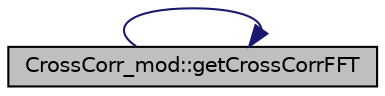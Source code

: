 digraph "CrossCorr_mod::getCrossCorrFFT"
{
 // LATEX_PDF_SIZE
  edge [fontname="Helvetica",fontsize="10",labelfontname="Helvetica",labelfontsize="10"];
  node [fontname="Helvetica",fontsize="10",shape=record];
  rankdir="RL";
  Node1 [label="CrossCorr_mod::getCrossCorrFFT",height=0.2,width=0.4,color="black", fillcolor="grey75", style="filled", fontcolor="black",tooltip="Return the cross-correlation of the two input data vectors, (including any user-supplied zero padding..."];
  Node1 -> Node1 [dir="back",color="midnightblue",fontsize="10",style="solid",fontname="Helvetica"];
}
